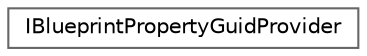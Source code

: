 digraph "Graphical Class Hierarchy"
{
 // INTERACTIVE_SVG=YES
 // LATEX_PDF_SIZE
  bgcolor="transparent";
  edge [fontname=Helvetica,fontsize=10,labelfontname=Helvetica,labelfontsize=10];
  node [fontname=Helvetica,fontsize=10,shape=box,height=0.2,width=0.4];
  rankdir="LR";
  Node0 [id="Node000000",label="IBlueprintPropertyGuidProvider",height=0.2,width=0.4,color="grey40", fillcolor="white", style="filled",URL="$d0/dd7/classIBlueprintPropertyGuidProvider.html",tooltip="Interface to query the property name<->GUID relationship using either a UBlueprint or a UBlueprintGen..."];
}
